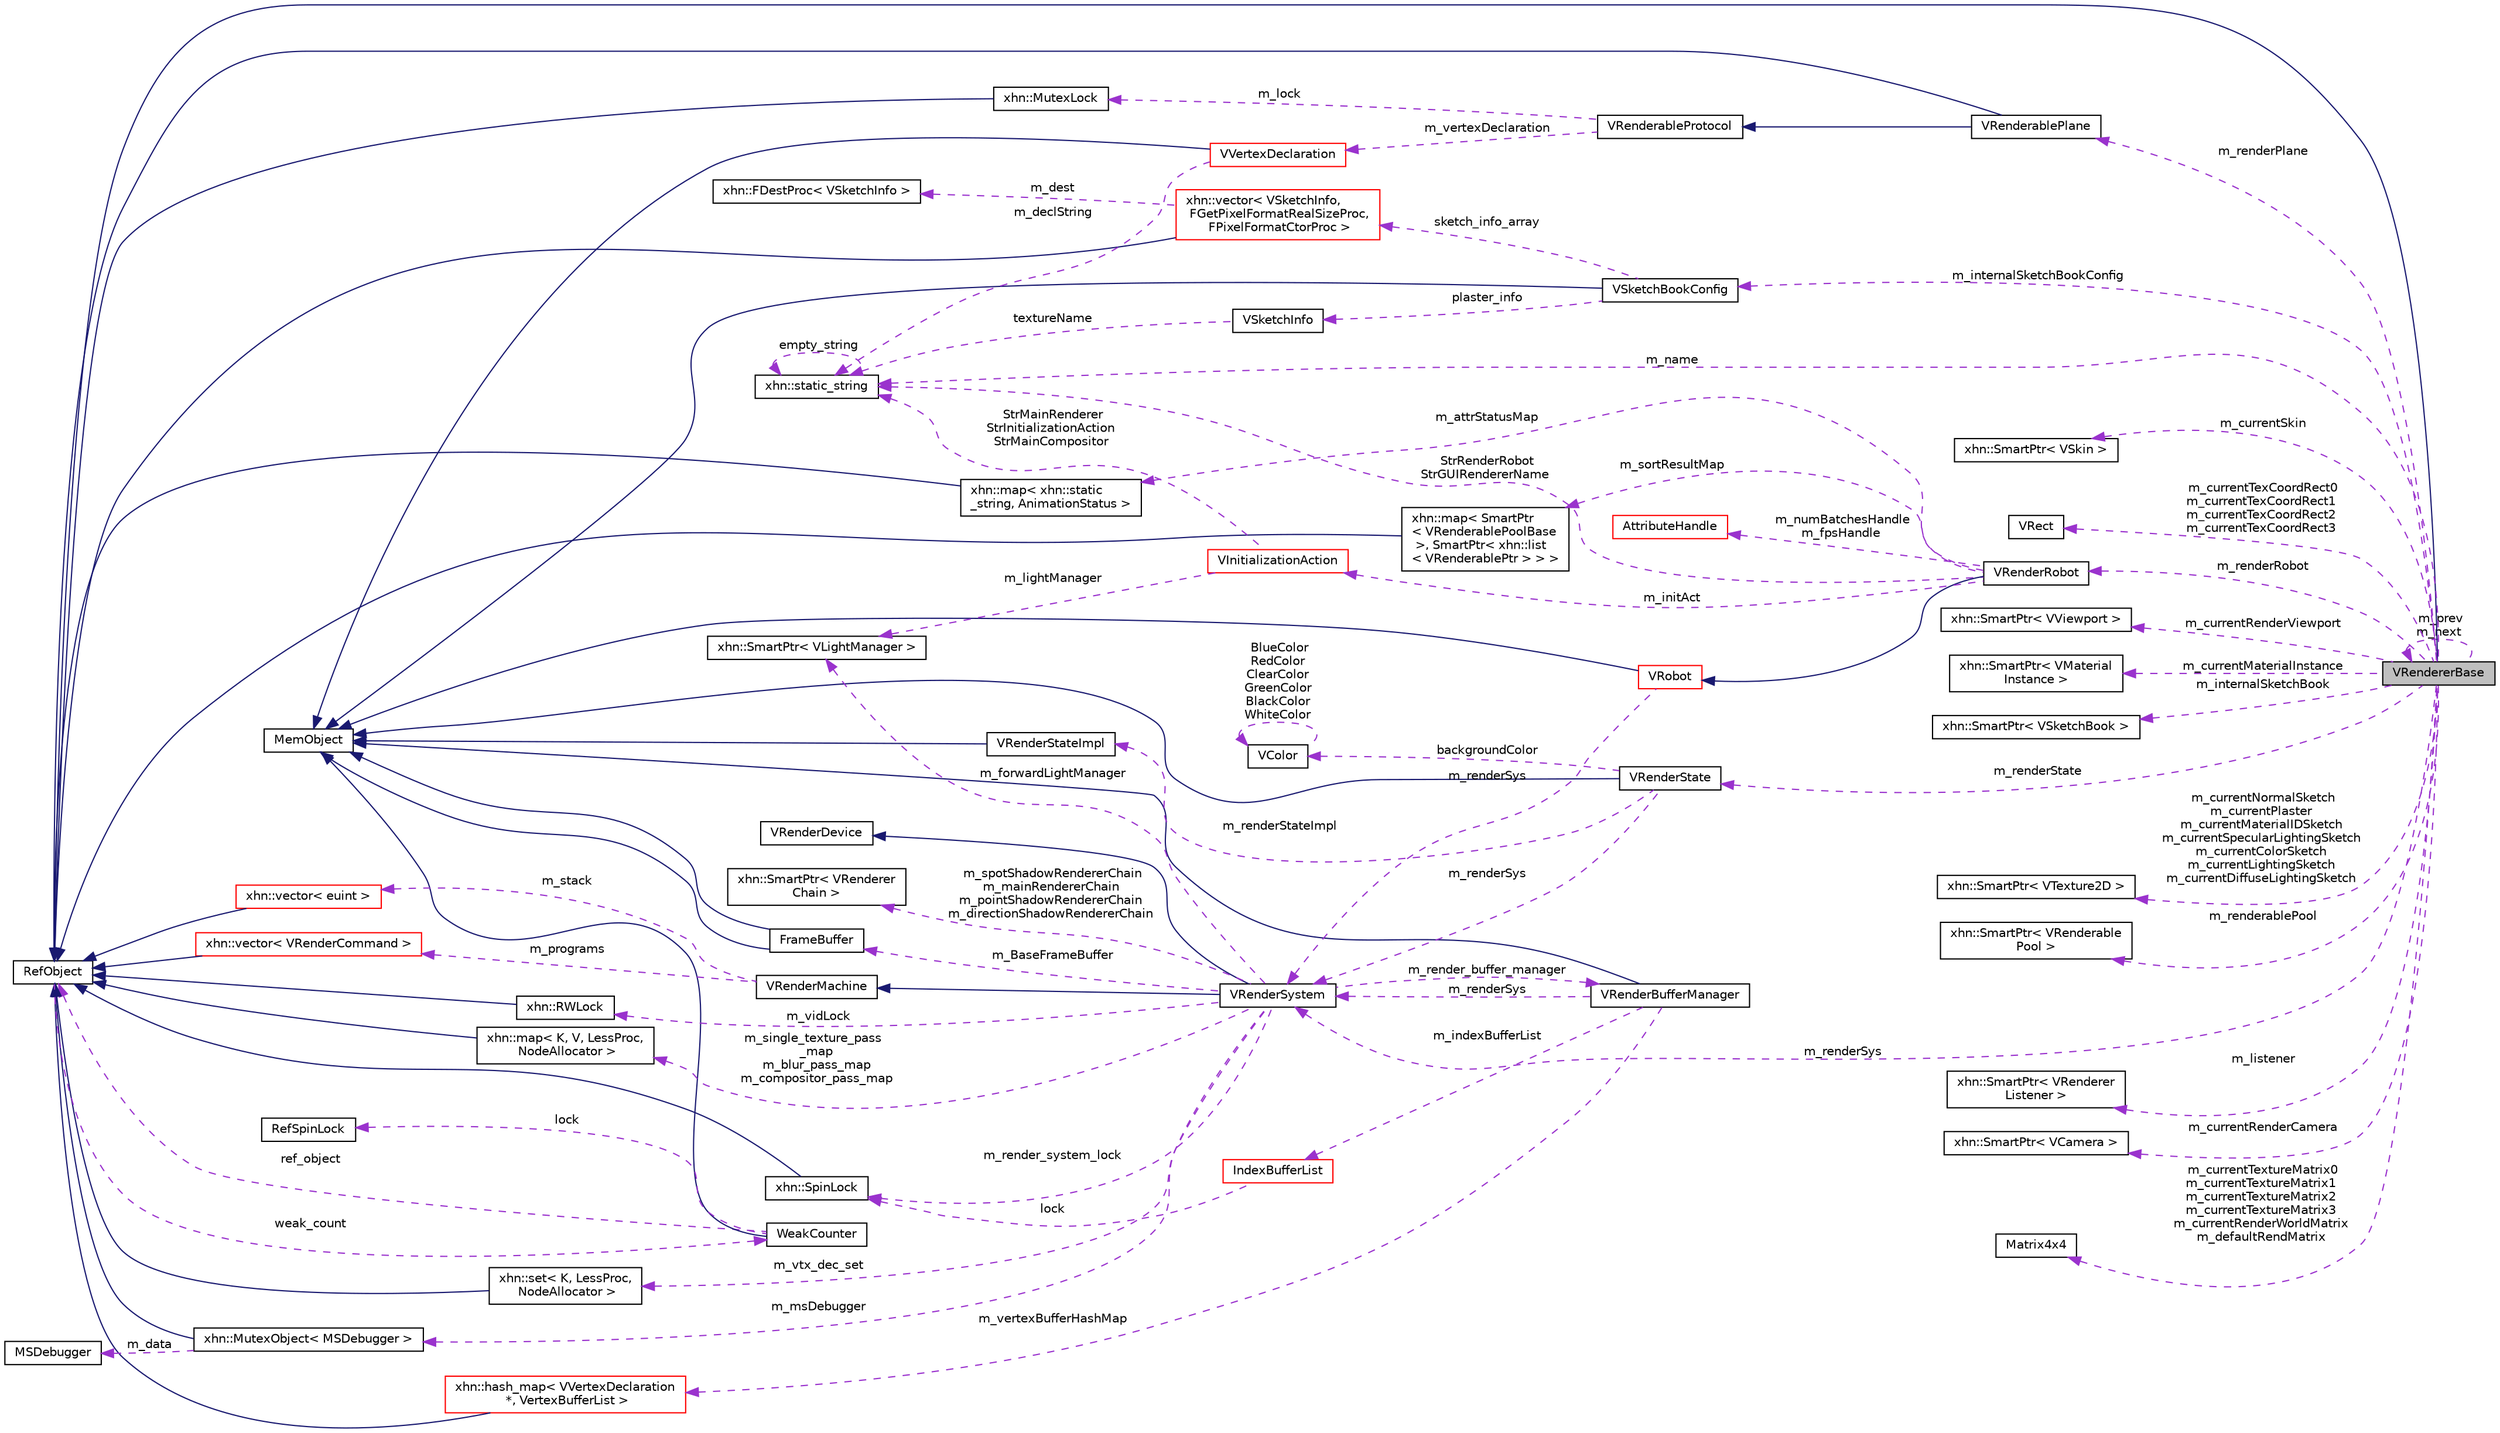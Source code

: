 digraph "VRendererBase"
{
  edge [fontname="Helvetica",fontsize="10",labelfontname="Helvetica",labelfontsize="10"];
  node [fontname="Helvetica",fontsize="10",shape=record];
  rankdir="LR";
  Node1 [label="VRendererBase",height=0.2,width=0.4,color="black", fillcolor="grey75", style="filled", fontcolor="black"];
  Node2 -> Node1 [dir="back",color="midnightblue",fontsize="10",style="solid",fontname="Helvetica"];
  Node2 [label="RefObject",height=0.2,width=0.4,color="black", fillcolor="white", style="filled",URL="$class_ref_object.html"];
  Node3 -> Node2 [dir="back",color="darkorchid3",fontsize="10",style="dashed",label=" weak_count" ,fontname="Helvetica"];
  Node3 [label="WeakCounter",height=0.2,width=0.4,color="black", fillcolor="white", style="filled",URL="$class_weak_counter.html",tooltip="WeakCounter. "];
  Node4 -> Node3 [dir="back",color="midnightblue",fontsize="10",style="solid",fontname="Helvetica"];
  Node4 [label="MemObject",height=0.2,width=0.4,color="black", fillcolor="white", style="filled",URL="$class_mem_object.html"];
  Node5 -> Node3 [dir="back",color="darkorchid3",fontsize="10",style="dashed",label=" lock" ,fontname="Helvetica"];
  Node5 [label="RefSpinLock",height=0.2,width=0.4,color="black", fillcolor="white", style="filled",URL="$class_ref_spin_lock.html"];
  Node2 -> Node3 [dir="back",color="darkorchid3",fontsize="10",style="dashed",label=" ref_object" ,fontname="Helvetica"];
  Node6 -> Node1 [dir="back",color="darkorchid3",fontsize="10",style="dashed",label=" m_renderPlane" ,fontname="Helvetica"];
  Node6 [label="VRenderablePlane",height=0.2,width=0.4,color="black", fillcolor="white", style="filled",URL="$class_v_renderable_plane.html",tooltip="VRenderablePlane 片状的Renderable. "];
  Node2 -> Node6 [dir="back",color="midnightblue",fontsize="10",style="solid",fontname="Helvetica"];
  Node7 -> Node6 [dir="back",color="midnightblue",fontsize="10",style="solid",fontname="Helvetica"];
  Node7 [label="VRenderableProtocol",height=0.2,width=0.4,color="black", fillcolor="white", style="filled",URL="$class_v_renderable_protocol.html",tooltip="VRenderableProtocol Renderable 协议 "];
  Node8 -> Node7 [dir="back",color="darkorchid3",fontsize="10",style="dashed",label=" m_vertexDeclaration" ,fontname="Helvetica"];
  Node8 [label="VVertexDeclaration",height=0.2,width=0.4,color="red", fillcolor="white", style="filled",URL="$class_v_vertex_declaration.html"];
  Node4 -> Node8 [dir="back",color="midnightblue",fontsize="10",style="solid",fontname="Helvetica"];
  Node9 -> Node8 [dir="back",color="darkorchid3",fontsize="10",style="dashed",label=" m_declString" ,fontname="Helvetica"];
  Node9 [label="xhn::static_string",height=0.2,width=0.4,color="black", fillcolor="white", style="filled",URL="$classxhn_1_1static__string.html"];
  Node9 -> Node9 [dir="back",color="darkorchid3",fontsize="10",style="dashed",label=" empty_string" ,fontname="Helvetica"];
  Node10 -> Node7 [dir="back",color="darkorchid3",fontsize="10",style="dashed",label=" m_lock" ,fontname="Helvetica"];
  Node10 [label="xhn::MutexLock",height=0.2,width=0.4,color="black", fillcolor="white", style="filled",URL="$classxhn_1_1_mutex_lock.html",tooltip="MutexLock. "];
  Node2 -> Node10 [dir="back",color="midnightblue",fontsize="10",style="solid",fontname="Helvetica"];
  Node11 -> Node1 [dir="back",color="darkorchid3",fontsize="10",style="dashed",label=" m_renderSys" ,fontname="Helvetica"];
  Node11 [label="VRenderSystem",height=0.2,width=0.4,color="black", fillcolor="white", style="filled",URL="$class_v_render_system.html",tooltip="VRenderSystem 渲染系统 "];
  Node12 -> Node11 [dir="back",color="midnightblue",fontsize="10",style="solid",fontname="Helvetica"];
  Node12 [label="VRenderMachine",height=0.2,width=0.4,color="black", fillcolor="white", style="filled",URL="$class_v_render_machine.html"];
  Node13 -> Node12 [dir="back",color="darkorchid3",fontsize="10",style="dashed",label=" m_programs" ,fontname="Helvetica"];
  Node13 [label="xhn::vector\< VRenderCommand \>",height=0.2,width=0.4,color="red", fillcolor="white", style="filled",URL="$classxhn_1_1vector.html"];
  Node2 -> Node13 [dir="back",color="midnightblue",fontsize="10",style="solid",fontname="Helvetica"];
  Node14 -> Node12 [dir="back",color="darkorchid3",fontsize="10",style="dashed",label=" m_stack" ,fontname="Helvetica"];
  Node14 [label="xhn::vector\< euint \>",height=0.2,width=0.4,color="red", fillcolor="white", style="filled",URL="$classxhn_1_1vector.html"];
  Node2 -> Node14 [dir="back",color="midnightblue",fontsize="10",style="solid",fontname="Helvetica"];
  Node15 -> Node11 [dir="back",color="midnightblue",fontsize="10",style="solid",fontname="Helvetica"];
  Node15 [label="VRenderDevice",height=0.2,width=0.4,color="black", fillcolor="white", style="filled",URL="$class_v_render_device.html"];
  Node16 -> Node11 [dir="back",color="darkorchid3",fontsize="10",style="dashed",label=" m_vidLock" ,fontname="Helvetica"];
  Node16 [label="xhn::RWLock",height=0.2,width=0.4,color="black", fillcolor="white", style="filled",URL="$classxhn_1_1_r_w_lock.html",tooltip="RWLock. "];
  Node2 -> Node16 [dir="back",color="midnightblue",fontsize="10",style="solid",fontname="Helvetica"];
  Node17 -> Node11 [dir="back",color="darkorchid3",fontsize="10",style="dashed",label=" m_render_buffer_manager" ,fontname="Helvetica"];
  Node17 [label="VRenderBufferManager",height=0.2,width=0.4,color="black", fillcolor="white", style="filled",URL="$class_v_render_buffer_manager.html",tooltip="VRenderBufferManager 渲染缓冲管理器 "];
  Node4 -> Node17 [dir="back",color="midnightblue",fontsize="10",style="solid",fontname="Helvetica"];
  Node18 -> Node17 [dir="back",color="darkorchid3",fontsize="10",style="dashed",label=" m_vertexBufferHashMap" ,fontname="Helvetica"];
  Node18 [label="xhn::hash_map\< VVertexDeclaration\l *, VertexBufferList \>",height=0.2,width=0.4,color="red", fillcolor="white", style="filled",URL="$classxhn_1_1hash__map.html"];
  Node2 -> Node18 [dir="back",color="midnightblue",fontsize="10",style="solid",fontname="Helvetica"];
  Node11 -> Node17 [dir="back",color="darkorchid3",fontsize="10",style="dashed",label=" m_renderSys" ,fontname="Helvetica"];
  Node19 -> Node17 [dir="back",color="darkorchid3",fontsize="10",style="dashed",label=" m_indexBufferList" ,fontname="Helvetica"];
  Node19 [label="IndexBufferList",height=0.2,width=0.4,color="red", fillcolor="white", style="filled",URL="$struct_index_buffer_list.html"];
  Node20 -> Node19 [dir="back",color="darkorchid3",fontsize="10",style="dashed",label=" lock" ,fontname="Helvetica"];
  Node20 [label="xhn::SpinLock",height=0.2,width=0.4,color="black", fillcolor="white", style="filled",URL="$classxhn_1_1_spin_lock.html",tooltip="SpinLock. "];
  Node2 -> Node20 [dir="back",color="midnightblue",fontsize="10",style="solid",fontname="Helvetica"];
  Node21 -> Node11 [dir="back",color="darkorchid3",fontsize="10",style="dashed",label=" m_BaseFrameBuffer" ,fontname="Helvetica"];
  Node21 [label="FrameBuffer",height=0.2,width=0.4,color="black", fillcolor="white", style="filled",URL="$class_frame_buffer.html",tooltip="FrameBuffer 帧缓冲 "];
  Node4 -> Node21 [dir="back",color="midnightblue",fontsize="10",style="solid",fontname="Helvetica"];
  Node4 -> Node21 [dir="back",color="midnightblue",fontsize="10",style="solid",fontname="Helvetica"];
  Node22 -> Node11 [dir="back",color="darkorchid3",fontsize="10",style="dashed",label=" m_msDebugger" ,fontname="Helvetica"];
  Node22 [label="xhn::MutexObject\< MSDebugger \>",height=0.2,width=0.4,color="black", fillcolor="white", style="filled",URL="$classxhn_1_1_mutex_object.html"];
  Node2 -> Node22 [dir="back",color="midnightblue",fontsize="10",style="solid",fontname="Helvetica"];
  Node23 -> Node22 [dir="back",color="darkorchid3",fontsize="10",style="dashed",label=" m_data" ,fontname="Helvetica"];
  Node23 [label="MSDebugger",height=0.2,width=0.4,color="black", fillcolor="white", style="filled",URL="$class_m_s_debugger.html"];
  Node24 -> Node11 [dir="back",color="darkorchid3",fontsize="10",style="dashed",label=" m_single_texture_pass\l_map\nm_blur_pass_map\nm_compositor_pass_map" ,fontname="Helvetica"];
  Node24 [label="xhn::map\< K, V, LessProc,\l NodeAllocator \>",height=0.2,width=0.4,color="black", fillcolor="white", style="filled",URL="$classxhn_1_1map.html"];
  Node2 -> Node24 [dir="back",color="midnightblue",fontsize="10",style="solid",fontname="Helvetica"];
  Node25 -> Node11 [dir="back",color="darkorchid3",fontsize="10",style="dashed",label=" m_vtx_dec_set" ,fontname="Helvetica"];
  Node25 [label="xhn::set\< K, LessProc,\l NodeAllocator \>",height=0.2,width=0.4,color="black", fillcolor="white", style="filled",URL="$classxhn_1_1set.html"];
  Node2 -> Node25 [dir="back",color="midnightblue",fontsize="10",style="solid",fontname="Helvetica"];
  Node20 -> Node11 [dir="back",color="darkorchid3",fontsize="10",style="dashed",label=" m_render_system_lock" ,fontname="Helvetica"];
  Node26 -> Node11 [dir="back",color="darkorchid3",fontsize="10",style="dashed",label=" m_spotShadowRendererChain\nm_mainRendererChain\nm_pointShadowRendererChain\nm_directionShadowRendererChain" ,fontname="Helvetica"];
  Node26 [label="xhn::SmartPtr\< VRenderer\lChain \>",height=0.2,width=0.4,color="black", fillcolor="white", style="filled",URL="$classxhn_1_1_smart_ptr.html"];
  Node27 -> Node11 [dir="back",color="darkorchid3",fontsize="10",style="dashed",label=" m_forwardLightManager" ,fontname="Helvetica"];
  Node27 [label="xhn::SmartPtr\< VLightManager \>",height=0.2,width=0.4,color="black", fillcolor="white", style="filled",URL="$classxhn_1_1_smart_ptr.html"];
  Node28 -> Node1 [dir="back",color="darkorchid3",fontsize="10",style="dashed",label=" m_currentSkin" ,fontname="Helvetica"];
  Node28 [label="xhn::SmartPtr\< VSkin \>",height=0.2,width=0.4,color="black", fillcolor="white", style="filled",URL="$classxhn_1_1_smart_ptr.html"];
  Node29 -> Node1 [dir="back",color="darkorchid3",fontsize="10",style="dashed",label=" m_currentTexCoordRect0\nm_currentTexCoordRect1\nm_currentTexCoordRect2\nm_currentTexCoordRect3" ,fontname="Helvetica"];
  Node29 [label="VRect",height=0.2,width=0.4,color="black", fillcolor="white", style="filled",URL="$class_v_rect.html"];
  Node1 -> Node1 [dir="back",color="darkorchid3",fontsize="10",style="dashed",label=" m_prev\nm_next" ,fontname="Helvetica"];
  Node30 -> Node1 [dir="back",color="darkorchid3",fontsize="10",style="dashed",label=" m_internalSketchBookConfig" ,fontname="Helvetica"];
  Node30 [label="VSketchBookConfig",height=0.2,width=0.4,color="black", fillcolor="white", style="filled",URL="$struct_v_sketch_book_config.html"];
  Node4 -> Node30 [dir="back",color="midnightblue",fontsize="10",style="solid",fontname="Helvetica"];
  Node31 -> Node30 [dir="back",color="darkorchid3",fontsize="10",style="dashed",label=" plaster_info" ,fontname="Helvetica"];
  Node31 [label="VSketchInfo",height=0.2,width=0.4,color="black", fillcolor="white", style="filled",URL="$struct_v_sketch_info.html",tooltip="VSketchInfo. "];
  Node9 -> Node31 [dir="back",color="darkorchid3",fontsize="10",style="dashed",label=" textureName" ,fontname="Helvetica"];
  Node32 -> Node30 [dir="back",color="darkorchid3",fontsize="10",style="dashed",label=" sketch_info_array" ,fontname="Helvetica"];
  Node32 [label="xhn::vector\< VSketchInfo,\l FGetPixelFormatRealSizeProc,\l FPixelFormatCtorProc \>",height=0.2,width=0.4,color="red", fillcolor="white", style="filled",URL="$classxhn_1_1vector.html"];
  Node2 -> Node32 [dir="back",color="midnightblue",fontsize="10",style="solid",fontname="Helvetica"];
  Node33 -> Node32 [dir="back",color="darkorchid3",fontsize="10",style="dashed",label=" m_dest" ,fontname="Helvetica"];
  Node33 [label="xhn::FDestProc\< VSketchInfo \>",height=0.2,width=0.4,color="black", fillcolor="white", style="filled",URL="$structxhn_1_1_f_dest_proc.html"];
  Node34 -> Node1 [dir="back",color="darkorchid3",fontsize="10",style="dashed",label=" m_currentRenderViewport" ,fontname="Helvetica"];
  Node34 [label="xhn::SmartPtr\< VViewport \>",height=0.2,width=0.4,color="black", fillcolor="white", style="filled",URL="$classxhn_1_1_smart_ptr.html"];
  Node35 -> Node1 [dir="back",color="darkorchid3",fontsize="10",style="dashed",label=" m_currentMaterialInstance" ,fontname="Helvetica"];
  Node35 [label="xhn::SmartPtr\< VMaterial\lInstance \>",height=0.2,width=0.4,color="black", fillcolor="white", style="filled",URL="$classxhn_1_1_smart_ptr.html"];
  Node36 -> Node1 [dir="back",color="darkorchid3",fontsize="10",style="dashed",label=" m_internalSketchBook" ,fontname="Helvetica"];
  Node36 [label="xhn::SmartPtr\< VSketchBook \>",height=0.2,width=0.4,color="black", fillcolor="white", style="filled",URL="$classxhn_1_1_smart_ptr.html"];
  Node37 -> Node1 [dir="back",color="darkorchid3",fontsize="10",style="dashed",label=" m_renderState" ,fontname="Helvetica"];
  Node37 [label="VRenderState",height=0.2,width=0.4,color="black", fillcolor="white", style="filled",URL="$class_v_render_state.html",tooltip="VRenderState 渲染状态 "];
  Node4 -> Node37 [dir="back",color="midnightblue",fontsize="10",style="solid",fontname="Helvetica"];
  Node11 -> Node37 [dir="back",color="darkorchid3",fontsize="10",style="dashed",label=" m_renderSys" ,fontname="Helvetica"];
  Node38 -> Node37 [dir="back",color="darkorchid3",fontsize="10",style="dashed",label=" m_renderStateImpl" ,fontname="Helvetica"];
  Node38 [label="VRenderStateImpl",height=0.2,width=0.4,color="black", fillcolor="white", style="filled",URL="$class_v_render_state_impl.html"];
  Node4 -> Node38 [dir="back",color="midnightblue",fontsize="10",style="solid",fontname="Helvetica"];
  Node39 -> Node37 [dir="back",color="darkorchid3",fontsize="10",style="dashed",label=" backgroundColor" ,fontname="Helvetica"];
  Node39 [label="VColor",height=0.2,width=0.4,color="black", fillcolor="white", style="filled",URL="$class_v_color.html"];
  Node39 -> Node39 [dir="back",color="darkorchid3",fontsize="10",style="dashed",label=" BlueColor\nRedColor\nClearColor\nGreenColor\nBlackColor\nWhiteColor" ,fontname="Helvetica"];
  Node40 -> Node1 [dir="back",color="darkorchid3",fontsize="10",style="dashed",label=" m_currentNormalSketch\nm_currentPlaster\nm_currentMaterialIDSketch\nm_currentSpecularLightingSketch\nm_currentColorSketch\nm_currentLightingSketch\nm_currentDiffuseLightingSketch" ,fontname="Helvetica"];
  Node40 [label="xhn::SmartPtr\< VTexture2D \>",height=0.2,width=0.4,color="black", fillcolor="white", style="filled",URL="$classxhn_1_1_smart_ptr.html"];
  Node41 -> Node1 [dir="back",color="darkorchid3",fontsize="10",style="dashed",label=" m_renderablePool" ,fontname="Helvetica"];
  Node41 [label="xhn::SmartPtr\< VRenderable\lPool \>",height=0.2,width=0.4,color="black", fillcolor="white", style="filled",URL="$classxhn_1_1_smart_ptr.html"];
  Node42 -> Node1 [dir="back",color="darkorchid3",fontsize="10",style="dashed",label=" m_renderRobot" ,fontname="Helvetica"];
  Node42 [label="VRenderRobot",height=0.2,width=0.4,color="black", fillcolor="white", style="filled",URL="$class_v_render_robot.html",tooltip="VRenderRobot 渲染机器人 "];
  Node43 -> Node42 [dir="back",color="midnightblue",fontsize="10",style="solid",fontname="Helvetica"];
  Node43 [label="VRobot",height=0.2,width=0.4,color="red", fillcolor="white", style="filled",URL="$class_v_robot.html",tooltip="VRobot 机器人 "];
  Node4 -> Node43 [dir="back",color="midnightblue",fontsize="10",style="solid",fontname="Helvetica"];
  Node11 -> Node43 [dir="back",color="darkorchid3",fontsize="10",style="dashed",label=" m_renderSys" ,fontname="Helvetica"];
  Node44 -> Node42 [dir="back",color="darkorchid3",fontsize="10",style="dashed",label=" m_initAct" ,fontname="Helvetica"];
  Node44 [label="VInitializationAction",height=0.2,width=0.4,color="red", fillcolor="white", style="filled",URL="$class_v_initialization_action.html",tooltip="VInitializationAction 渲染引擎初始化动作 "];
  Node9 -> Node44 [dir="back",color="darkorchid3",fontsize="10",style="dashed",label=" StrMainRenderer\nStrInitializationAction\nStrMainCompositor" ,fontname="Helvetica"];
  Node27 -> Node44 [dir="back",color="darkorchid3",fontsize="10",style="dashed",label=" m_lightManager" ,fontname="Helvetica"];
  Node45 -> Node42 [dir="back",color="darkorchid3",fontsize="10",style="dashed",label=" m_attrStatusMap" ,fontname="Helvetica"];
  Node45 [label="xhn::map\< xhn::static\l_string, AnimationStatus \>",height=0.2,width=0.4,color="black", fillcolor="white", style="filled",URL="$classxhn_1_1map.html"];
  Node2 -> Node45 [dir="back",color="midnightblue",fontsize="10",style="solid",fontname="Helvetica"];
  Node46 -> Node42 [dir="back",color="darkorchid3",fontsize="10",style="dashed",label=" m_numBatchesHandle\nm_fpsHandle" ,fontname="Helvetica"];
  Node46 [label="AttributeHandle",height=0.2,width=0.4,color="red", fillcolor="white", style="filled",URL="$class_attribute_handle.html"];
  Node47 -> Node42 [dir="back",color="darkorchid3",fontsize="10",style="dashed",label=" m_sortResultMap" ,fontname="Helvetica"];
  Node47 [label="xhn::map\< SmartPtr\l\< VRenderablePoolBase\l \>, SmartPtr\< xhn::list\l\< VRenderablePtr \> \> \>",height=0.2,width=0.4,color="black", fillcolor="white", style="filled",URL="$classxhn_1_1map.html"];
  Node2 -> Node47 [dir="back",color="midnightblue",fontsize="10",style="solid",fontname="Helvetica"];
  Node9 -> Node42 [dir="back",color="darkorchid3",fontsize="10",style="dashed",label=" StrRenderRobot\nStrGUIRendererName" ,fontname="Helvetica"];
  Node48 -> Node1 [dir="back",color="darkorchid3",fontsize="10",style="dashed",label=" m_listener" ,fontname="Helvetica"];
  Node48 [label="xhn::SmartPtr\< VRenderer\lListener \>",height=0.2,width=0.4,color="black", fillcolor="white", style="filled",URL="$classxhn_1_1_smart_ptr.html"];
  Node49 -> Node1 [dir="back",color="darkorchid3",fontsize="10",style="dashed",label=" m_currentRenderCamera" ,fontname="Helvetica"];
  Node49 [label="xhn::SmartPtr\< VCamera \>",height=0.2,width=0.4,color="black", fillcolor="white", style="filled",URL="$classxhn_1_1_smart_ptr.html"];
  Node50 -> Node1 [dir="back",color="darkorchid3",fontsize="10",style="dashed",label=" m_currentTextureMatrix0\nm_currentTextureMatrix1\nm_currentTextureMatrix2\nm_currentTextureMatrix3\nm_currentRenderWorldMatrix\nm_defaultRendMatrix" ,fontname="Helvetica"];
  Node50 [label="Matrix4x4",height=0.2,width=0.4,color="black", fillcolor="white", style="filled",URL="$struct_matrix4x4.html"];
  Node9 -> Node1 [dir="back",color="darkorchid3",fontsize="10",style="dashed",label=" m_name" ,fontname="Helvetica"];
}
